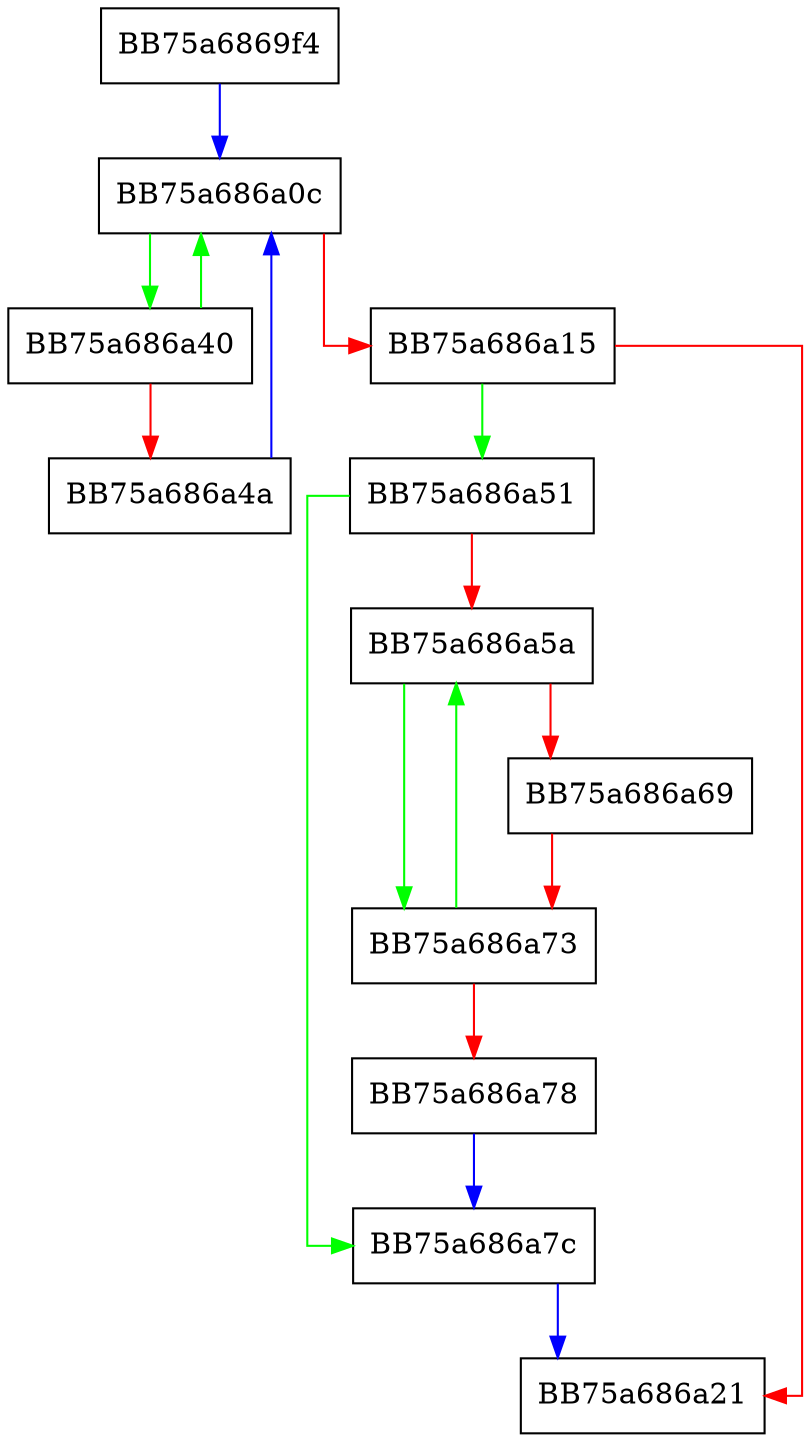digraph _Tidy {
  node [shape="box"];
  graph [splines=ortho];
  BB75a6869f4 -> BB75a686a0c [color="blue"];
  BB75a686a0c -> BB75a686a40 [color="green"];
  BB75a686a0c -> BB75a686a15 [color="red"];
  BB75a686a15 -> BB75a686a51 [color="green"];
  BB75a686a15 -> BB75a686a21 [color="red"];
  BB75a686a40 -> BB75a686a0c [color="green"];
  BB75a686a40 -> BB75a686a4a [color="red"];
  BB75a686a4a -> BB75a686a0c [color="blue"];
  BB75a686a51 -> BB75a686a7c [color="green"];
  BB75a686a51 -> BB75a686a5a [color="red"];
  BB75a686a5a -> BB75a686a73 [color="green"];
  BB75a686a5a -> BB75a686a69 [color="red"];
  BB75a686a69 -> BB75a686a73 [color="red"];
  BB75a686a73 -> BB75a686a5a [color="green"];
  BB75a686a73 -> BB75a686a78 [color="red"];
  BB75a686a78 -> BB75a686a7c [color="blue"];
  BB75a686a7c -> BB75a686a21 [color="blue"];
}